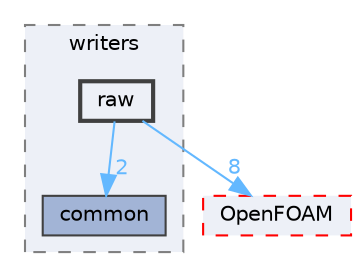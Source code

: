 digraph "src/meshTools/coordSet/writers/raw"
{
 // LATEX_PDF_SIZE
  bgcolor="transparent";
  edge [fontname=Helvetica,fontsize=10,labelfontname=Helvetica,labelfontsize=10];
  node [fontname=Helvetica,fontsize=10,shape=box,height=0.2,width=0.4];
  compound=true
  subgraph clusterdir_4f73cdbff3f5f1736580746c135dd6b5 {
    graph [ bgcolor="#edf0f7", pencolor="grey50", label="writers", fontname=Helvetica,fontsize=10 style="filled,dashed", URL="dir_4f73cdbff3f5f1736580746c135dd6b5.html",tooltip=""]
  dir_ad51249f82a9526efd1c489165ecb600 [label="common", fillcolor="#a2b4d6", color="grey25", style="filled", URL="dir_ad51249f82a9526efd1c489165ecb600.html",tooltip=""];
  dir_1e70fef14017231e48608c4621fefb87 [label="raw", fillcolor="#edf0f7", color="grey25", style="filled,bold", URL="dir_1e70fef14017231e48608c4621fefb87.html",tooltip=""];
  }
  dir_c5473ff19b20e6ec4dfe5c310b3778a8 [label="OpenFOAM", fillcolor="#edf0f7", color="red", style="filled,dashed", URL="dir_c5473ff19b20e6ec4dfe5c310b3778a8.html",tooltip=""];
  dir_1e70fef14017231e48608c4621fefb87->dir_ad51249f82a9526efd1c489165ecb600 [headlabel="2", labeldistance=1.5 headhref="dir_003203_000556.html" href="dir_003203_000556.html" color="steelblue1" fontcolor="steelblue1"];
  dir_1e70fef14017231e48608c4621fefb87->dir_c5473ff19b20e6ec4dfe5c310b3778a8 [headlabel="8", labeldistance=1.5 headhref="dir_003203_002695.html" href="dir_003203_002695.html" color="steelblue1" fontcolor="steelblue1"];
}
